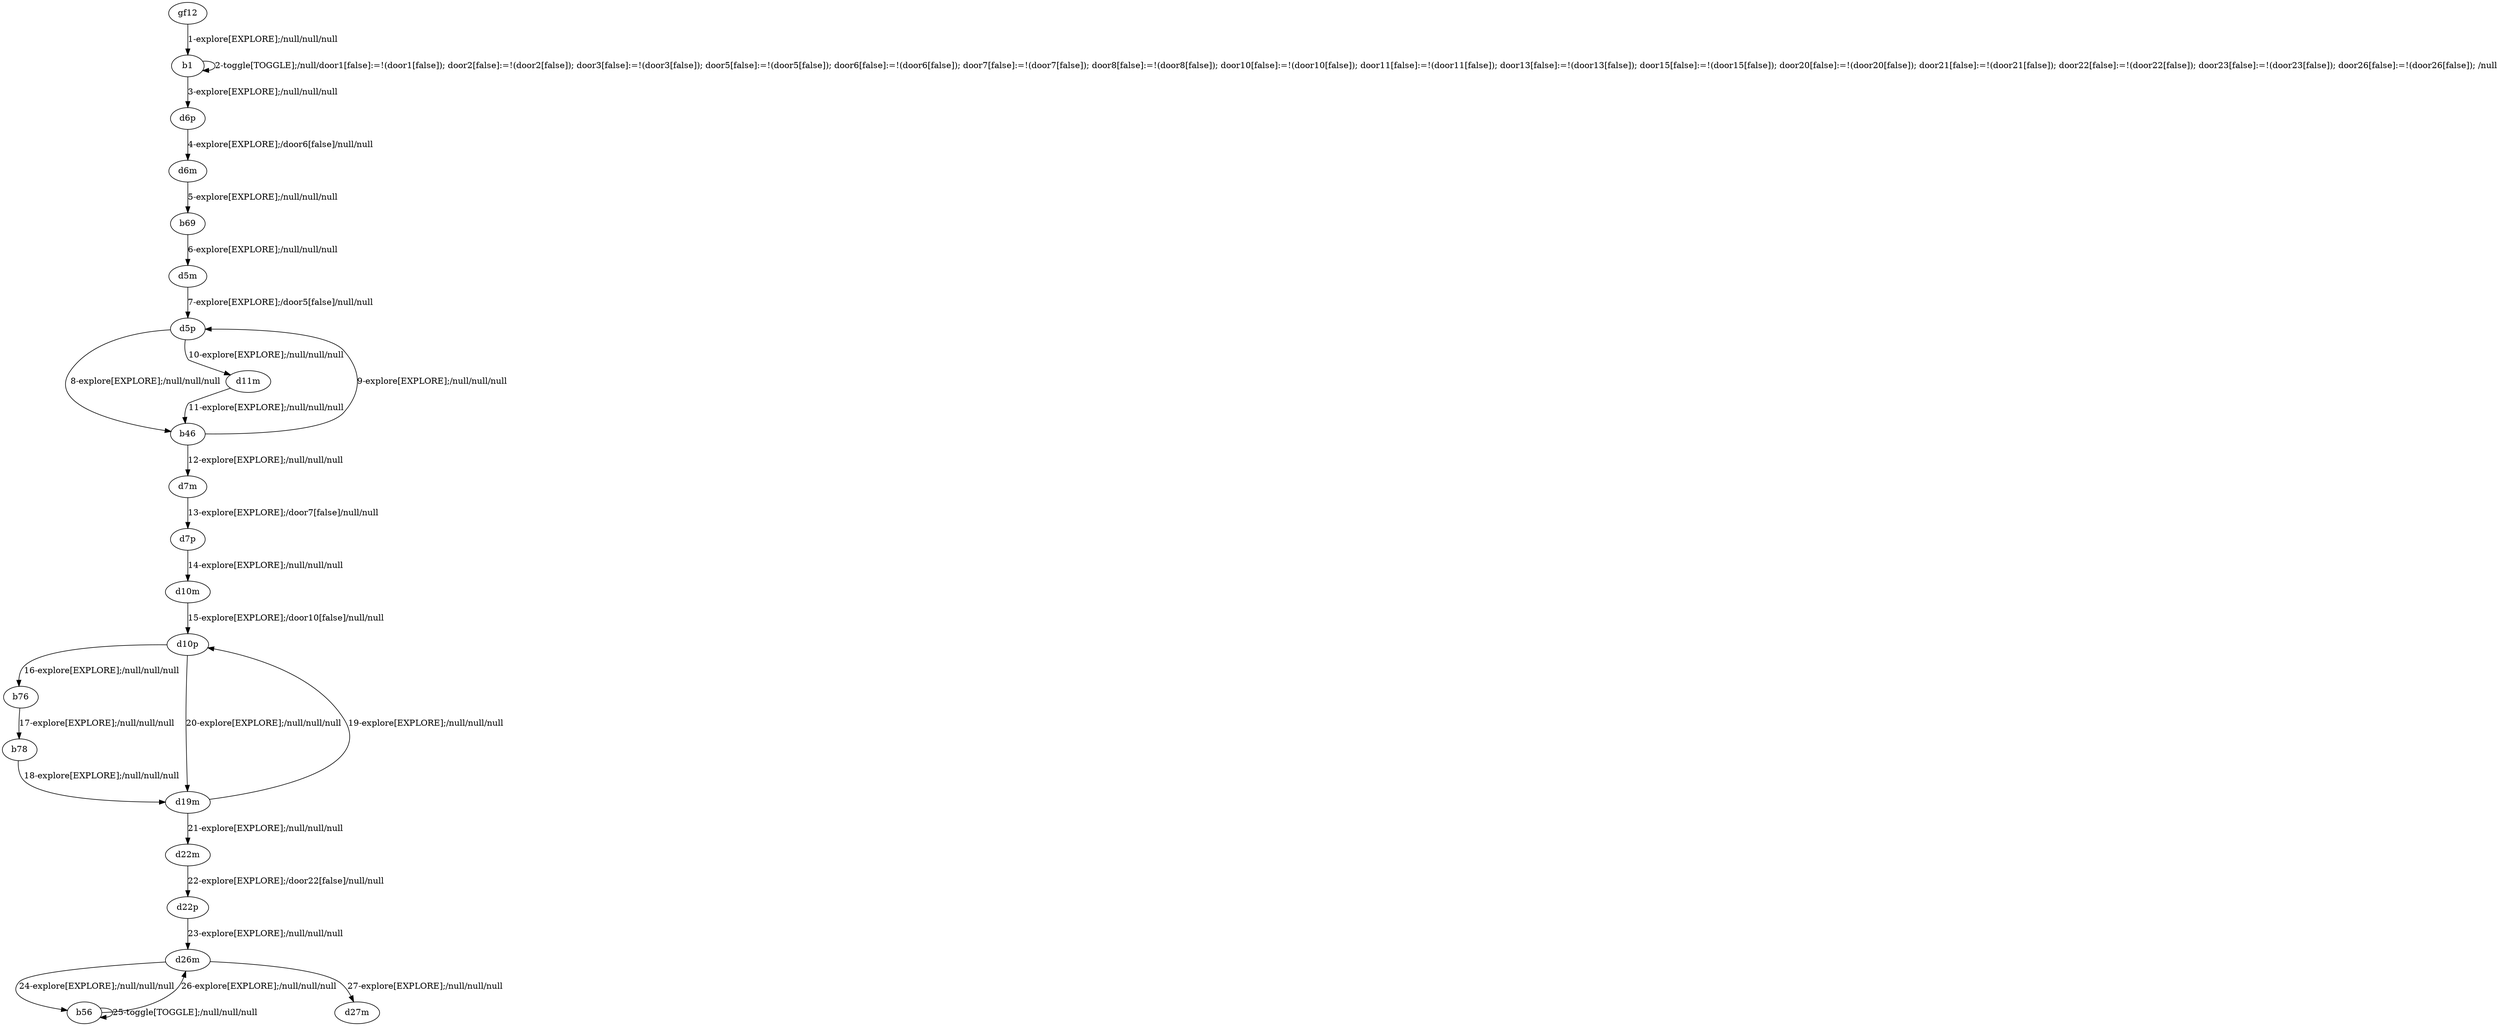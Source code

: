 # Total number of goals covered by this test: 4
# b76 --> b78
# d10p --> b76
# b78 --> d19m
# d19m --> d10p

digraph g {
"gf12" -> "b1" [label = "1-explore[EXPLORE];/null/null/null"];
"b1" -> "b1" [label = "2-toggle[TOGGLE];/null/door1[false]:=!(door1[false]); door2[false]:=!(door2[false]); door3[false]:=!(door3[false]); door5[false]:=!(door5[false]); door6[false]:=!(door6[false]); door7[false]:=!(door7[false]); door8[false]:=!(door8[false]); door10[false]:=!(door10[false]); door11[false]:=!(door11[false]); door13[false]:=!(door13[false]); door15[false]:=!(door15[false]); door20[false]:=!(door20[false]); door21[false]:=!(door21[false]); door22[false]:=!(door22[false]); door23[false]:=!(door23[false]); door26[false]:=!(door26[false]); /null"];
"b1" -> "d6p" [label = "3-explore[EXPLORE];/null/null/null"];
"d6p" -> "d6m" [label = "4-explore[EXPLORE];/door6[false]/null/null"];
"d6m" -> "b69" [label = "5-explore[EXPLORE];/null/null/null"];
"b69" -> "d5m" [label = "6-explore[EXPLORE];/null/null/null"];
"d5m" -> "d5p" [label = "7-explore[EXPLORE];/door5[false]/null/null"];
"d5p" -> "b46" [label = "8-explore[EXPLORE];/null/null/null"];
"b46" -> "d5p" [label = "9-explore[EXPLORE];/null/null/null"];
"d5p" -> "d11m" [label = "10-explore[EXPLORE];/null/null/null"];
"d11m" -> "b46" [label = "11-explore[EXPLORE];/null/null/null"];
"b46" -> "d7m" [label = "12-explore[EXPLORE];/null/null/null"];
"d7m" -> "d7p" [label = "13-explore[EXPLORE];/door7[false]/null/null"];
"d7p" -> "d10m" [label = "14-explore[EXPLORE];/null/null/null"];
"d10m" -> "d10p" [label = "15-explore[EXPLORE];/door10[false]/null/null"];
"d10p" -> "b76" [label = "16-explore[EXPLORE];/null/null/null"];
"b76" -> "b78" [label = "17-explore[EXPLORE];/null/null/null"];
"b78" -> "d19m" [label = "18-explore[EXPLORE];/null/null/null"];
"d19m" -> "d10p" [label = "19-explore[EXPLORE];/null/null/null"];
"d10p" -> "d19m" [label = "20-explore[EXPLORE];/null/null/null"];
"d19m" -> "d22m" [label = "21-explore[EXPLORE];/null/null/null"];
"d22m" -> "d22p" [label = "22-explore[EXPLORE];/door22[false]/null/null"];
"d22p" -> "d26m" [label = "23-explore[EXPLORE];/null/null/null"];
"d26m" -> "b56" [label = "24-explore[EXPLORE];/null/null/null"];
"b56" -> "b56" [label = "25-toggle[TOGGLE];/null/null/null"];
"b56" -> "d26m" [label = "26-explore[EXPLORE];/null/null/null"];
"d26m" -> "d27m" [label = "27-explore[EXPLORE];/null/null/null"];
}